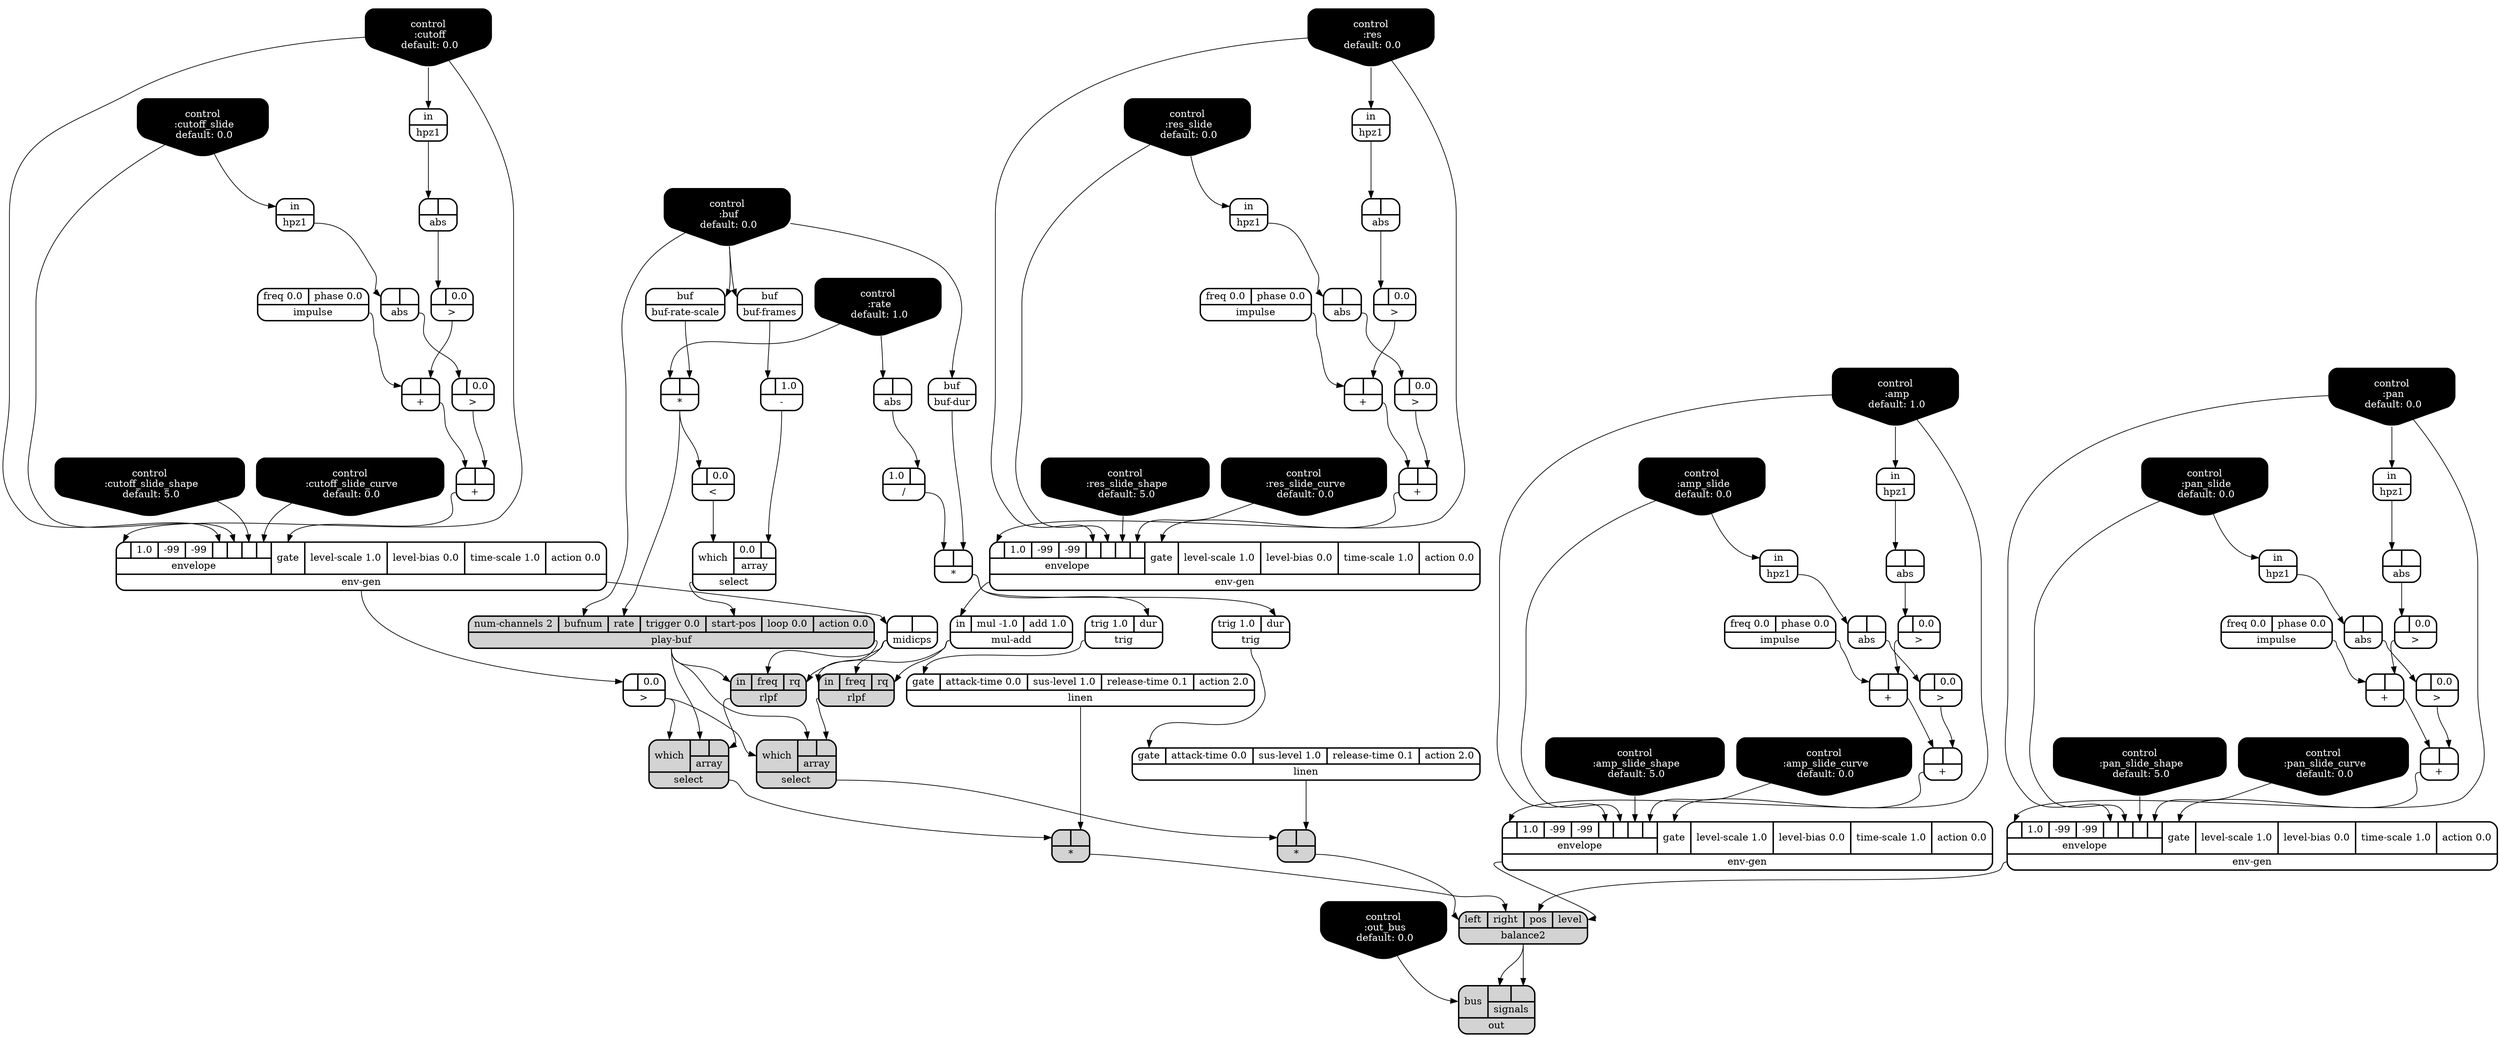 digraph synthdef {
31 [label = "{{ <a> |<b> } |<__UG_NAME__>* }" style="bold, rounded" shape=record rankdir=LR];
42 [label = "{{ <a> |<b> } |<__UG_NAME__>* }" style="bold, rounded" shape=record rankdir=LR];
62 [label = "{{ <a> |<b> } |<__UG_NAME__>* }" style="filled, bold, rounded"  shape=record rankdir=LR];
67 [label = "{{ <a> |<b> } |<__UG_NAME__>* }" style="filled, bold, rounded"  shape=record rankdir=LR];
36 [label = "{{ <a> |<b> } |<__UG_NAME__>+ }" style="bold, rounded" shape=record rankdir=LR];
38 [label = "{{ <a> |<b> } |<__UG_NAME__>+ }" style="bold, rounded" shape=record rankdir=LR];
51 [label = "{{ <a> |<b> } |<__UG_NAME__>+ }" style="bold, rounded" shape=record rankdir=LR];
54 [label = "{{ <a> |<b> } |<__UG_NAME__>+ }" style="bold, rounded" shape=record rankdir=LR];
59 [label = "{{ <a> |<b> } |<__UG_NAME__>+ }" style="bold, rounded" shape=record rankdir=LR];
77 [label = "{{ <a> |<b> } |<__UG_NAME__>+ }" style="bold, rounded" shape=record rankdir=LR];
78 [label = "{{ <a> |<b> } |<__UG_NAME__>+ }" style="bold, rounded" shape=record rankdir=LR];
81 [label = "{{ <a> |<b> } |<__UG_NAME__>+ }" style="bold, rounded" shape=record rankdir=LR];
44 [label = "{{ <a> |<b> 1.0} |<__UG_NAME__>- }" style="bold, rounded" shape=record rankdir=LR];
28 [label = "{{ <a> 1.0|<b> } |<__UG_NAME__>/ }" style="bold, rounded" shape=record rankdir=LR];
43 [label = "{{ <a> |<b> 0.0} |<__UG_NAME__>\< }" style="bold, rounded" shape=record rankdir=LR];
21 [label = "{{ <a> |<b> 0.0} |<__UG_NAME__>\> }" style="bold, rounded" shape=record rankdir=LR];
35 [label = "{{ <a> |<b> 0.0} |<__UG_NAME__>\> }" style="bold, rounded" shape=record rankdir=LR];
37 [label = "{{ <a> |<b> 0.0} |<__UG_NAME__>\> }" style="bold, rounded" shape=record rankdir=LR];
40 [label = "{{ <a> |<b> 0.0} |<__UG_NAME__>\> }" style="bold, rounded" shape=record rankdir=LR];
50 [label = "{{ <a> |<b> 0.0} |<__UG_NAME__>\> }" style="bold, rounded" shape=record rankdir=LR];
53 [label = "{{ <a> |<b> 0.0} |<__UG_NAME__>\> }" style="bold, rounded" shape=record rankdir=LR];
72 [label = "{{ <a> |<b> 0.0} |<__UG_NAME__>\> }" style="bold, rounded" shape=record rankdir=LR];
76 [label = "{{ <a> |<b> 0.0} |<__UG_NAME__>\> }" style="bold, rounded" shape=record rankdir=LR];
80 [label = "{{ <a> |<b> 0.0} |<__UG_NAME__>\> }" style="bold, rounded" shape=record rankdir=LR];
20 [label = "{{ <a> |<b> } |<__UG_NAME__>abs }" style="bold, rounded" shape=record rankdir=LR];
25 [label = "{{ <a> |<b> } |<__UG_NAME__>abs }" style="bold, rounded" shape=record rankdir=LR];
27 [label = "{{ <a> |<b> } |<__UG_NAME__>abs }" style="bold, rounded" shape=record rankdir=LR];
34 [label = "{{ <a> |<b> } |<__UG_NAME__>abs }" style="bold, rounded" shape=record rankdir=LR];
49 [label = "{{ <a> |<b> } |<__UG_NAME__>abs }" style="bold, rounded" shape=record rankdir=LR];
52 [label = "{{ <a> |<b> } |<__UG_NAME__>abs }" style="bold, rounded" shape=record rankdir=LR];
69 [label = "{{ <a> |<b> } |<__UG_NAME__>abs }" style="bold, rounded" shape=record rankdir=LR];
71 [label = "{{ <a> |<b> } |<__UG_NAME__>abs }" style="bold, rounded" shape=record rankdir=LR];
75 [label = "{{ <a> |<b> } |<__UG_NAME__>abs }" style="bold, rounded" shape=record rankdir=LR];
83 [label = "{{ <left> left|<right> right|<pos> pos|<level> level} |<__UG_NAME__>balance2 }" style="filled, bold, rounded"  shape=record rankdir=LR];
30 [label = "{{ <buf> buf} |<__UG_NAME__>buf-dur }" style="bold, rounded" shape=record rankdir=LR];
24 [label = "{{ <buf> buf} |<__UG_NAME__>buf-frames }" style="bold, rounded" shape=record rankdir=LR];
41 [label = "{{ <buf> buf} |<__UG_NAME__>buf-rate-scale }" style="bold, rounded" shape=record rankdir=LR];
0 [label = "control
 :buf
 default: 0.0" shape=invhouse style="rounded, filled, bold" fillcolor=black fontcolor=white ]; 
1 [label = "control
 :amp
 default: 1.0" shape=invhouse style="rounded, filled, bold" fillcolor=black fontcolor=white ]; 
2 [label = "control
 :amp_slide
 default: 0.0" shape=invhouse style="rounded, filled, bold" fillcolor=black fontcolor=white ]; 
3 [label = "control
 :amp_slide_shape
 default: 5.0" shape=invhouse style="rounded, filled, bold" fillcolor=black fontcolor=white ]; 
4 [label = "control
 :amp_slide_curve
 default: 0.0" shape=invhouse style="rounded, filled, bold" fillcolor=black fontcolor=white ]; 
5 [label = "control
 :pan
 default: 0.0" shape=invhouse style="rounded, filled, bold" fillcolor=black fontcolor=white ]; 
6 [label = "control
 :pan_slide
 default: 0.0" shape=invhouse style="rounded, filled, bold" fillcolor=black fontcolor=white ]; 
7 [label = "control
 :pan_slide_shape
 default: 5.0" shape=invhouse style="rounded, filled, bold" fillcolor=black fontcolor=white ]; 
8 [label = "control
 :pan_slide_curve
 default: 0.0" shape=invhouse style="rounded, filled, bold" fillcolor=black fontcolor=white ]; 
9 [label = "control
 :cutoff
 default: 0.0" shape=invhouse style="rounded, filled, bold" fillcolor=black fontcolor=white ]; 
10 [label = "control
 :cutoff_slide
 default: 0.0" shape=invhouse style="rounded, filled, bold" fillcolor=black fontcolor=white ]; 
11 [label = "control
 :cutoff_slide_shape
 default: 5.0" shape=invhouse style="rounded, filled, bold" fillcolor=black fontcolor=white ]; 
12 [label = "control
 :cutoff_slide_curve
 default: 0.0" shape=invhouse style="rounded, filled, bold" fillcolor=black fontcolor=white ]; 
13 [label = "control
 :res
 default: 0.0" shape=invhouse style="rounded, filled, bold" fillcolor=black fontcolor=white ]; 
14 [label = "control
 :res_slide
 default: 0.0" shape=invhouse style="rounded, filled, bold" fillcolor=black fontcolor=white ]; 
15 [label = "control
 :res_slide_shape
 default: 5.0" shape=invhouse style="rounded, filled, bold" fillcolor=black fontcolor=white ]; 
16 [label = "control
 :res_slide_curve
 default: 0.0" shape=invhouse style="rounded, filled, bold" fillcolor=black fontcolor=white ]; 
17 [label = "control
 :rate
 default: 1.0" shape=invhouse style="rounded, filled, bold" fillcolor=black fontcolor=white ]; 
18 [label = "control
 :out_bus
 default: 0.0" shape=invhouse style="rounded, filled, bold" fillcolor=black fontcolor=white ]; 
39 [label = "{{ {{<envelope___control___0>|1.0|-99|-99|<envelope___control___4>|<envelope___control___5>|<envelope___control___6>|<envelope___control___7>}|envelope}|<gate> gate|<level____scale> level-scale 1.0|<level____bias> level-bias 0.0|<time____scale> time-scale 1.0|<action> action 0.0} |<__UG_NAME__>env-gen }" style="bold, rounded" shape=record rankdir=LR];
55 [label = "{{ {{<envelope___control___0>|1.0|-99|-99|<envelope___control___4>|<envelope___control___5>|<envelope___control___6>|<envelope___control___7>}|envelope}|<gate> gate|<level____scale> level-scale 1.0|<level____bias> level-bias 0.0|<time____scale> time-scale 1.0|<action> action 0.0} |<__UG_NAME__>env-gen }" style="bold, rounded" shape=record rankdir=LR];
79 [label = "{{ {{<envelope___control___0>|1.0|-99|-99|<envelope___control___4>|<envelope___control___5>|<envelope___control___6>|<envelope___control___7>}|envelope}|<gate> gate|<level____scale> level-scale 1.0|<level____bias> level-bias 0.0|<time____scale> time-scale 1.0|<action> action 0.0} |<__UG_NAME__>env-gen }" style="bold, rounded" shape=record rankdir=LR];
82 [label = "{{ {{<envelope___control___0>|1.0|-99|-99|<envelope___control___4>|<envelope___control___5>|<envelope___control___6>|<envelope___control___7>}|envelope}|<gate> gate|<level____scale> level-scale 1.0|<level____bias> level-bias 0.0|<time____scale> time-scale 1.0|<action> action 0.0} |<__UG_NAME__>env-gen }" style="bold, rounded" shape=record rankdir=LR];
19 [label = "{{ <in> in} |<__UG_NAME__>hpz1 }" style="bold, rounded" shape=record rankdir=LR];
22 [label = "{{ <in> in} |<__UG_NAME__>hpz1 }" style="bold, rounded" shape=record rankdir=LR];
23 [label = "{{ <in> in} |<__UG_NAME__>hpz1 }" style="bold, rounded" shape=record rankdir=LR];
33 [label = "{{ <in> in} |<__UG_NAME__>hpz1 }" style="bold, rounded" shape=record rankdir=LR];
48 [label = "{{ <in> in} |<__UG_NAME__>hpz1 }" style="bold, rounded" shape=record rankdir=LR];
68 [label = "{{ <in> in} |<__UG_NAME__>hpz1 }" style="bold, rounded" shape=record rankdir=LR];
70 [label = "{{ <in> in} |<__UG_NAME__>hpz1 }" style="bold, rounded" shape=record rankdir=LR];
74 [label = "{{ <in> in} |<__UG_NAME__>hpz1 }" style="bold, rounded" shape=record rankdir=LR];
26 [label = "{{ <freq> freq 0.0|<phase> phase 0.0} |<__UG_NAME__>impulse }" style="bold, rounded" shape=record rankdir=LR];
29 [label = "{{ <freq> freq 0.0|<phase> phase 0.0} |<__UG_NAME__>impulse }" style="bold, rounded" shape=record rankdir=LR];
32 [label = "{{ <freq> freq 0.0|<phase> phase 0.0} |<__UG_NAME__>impulse }" style="bold, rounded" shape=record rankdir=LR];
73 [label = "{{ <freq> freq 0.0|<phase> phase 0.0} |<__UG_NAME__>impulse }" style="bold, rounded" shape=record rankdir=LR];
61 [label = "{{ <gate> gate|<attack____time> attack-time 0.0|<sus____level> sus-level 1.0|<release____time> release-time 0.1|<action> action 2.0} |<__UG_NAME__>linen }" style="bold, rounded" shape=record rankdir=LR];
66 [label = "{{ <gate> gate|<attack____time> attack-time 0.0|<sus____level> sus-level 1.0|<release____time> release-time 0.1|<action> action 2.0} |<__UG_NAME__>linen }" style="bold, rounded" shape=record rankdir=LR];
47 [label = "{{ <a> |<b> } |<__UG_NAME__>midicps }" style="bold, rounded" shape=record rankdir=LR];
56 [label = "{{ <in> in|<mul> mul -1.0|<add> add 1.0} |<__UG_NAME__>mul-add }" style="bold, rounded" shape=record rankdir=LR];
84 [label = "{{ <bus> bus|{{<signals___balance2___0>|<signals___balance2___1>}|signals}} |<__UG_NAME__>out }" style="filled, bold, rounded"  shape=record rankdir=LR];
46 [label = "{{ <num____channels> num-channels 2|<bufnum> bufnum|<rate> rate|<trigger> trigger 0.0|<start____pos> start-pos|<loop> loop 0.0|<action> action 0.0} |<__UG_NAME__>play-buf }" style="filled, bold, rounded"  shape=record rankdir=LR];
57 [label = "{{ <in> in|<freq> freq|<rq> rq} |<__UG_NAME__>rlpf }" style="filled, bold, rounded"  shape=record rankdir=LR];
63 [label = "{{ <in> in|<freq> freq|<rq> rq} |<__UG_NAME__>rlpf }" style="filled, bold, rounded"  shape=record rankdir=LR];
45 [label = "{{ <which> which|{{0.0|<array___binary____op____u____gen___1>}|array}} |<__UG_NAME__>select }" style="bold, rounded" shape=record rankdir=LR];
58 [label = "{{ <which> which|{{<array___play____buf___0>|<array___rlpf___1>}|array}} |<__UG_NAME__>select }" style="filled, bold, rounded"  shape=record rankdir=LR];
64 [label = "{{ <which> which|{{<array___play____buf___0>|<array___rlpf___1>}|array}} |<__UG_NAME__>select }" style="filled, bold, rounded"  shape=record rankdir=LR];
60 [label = "{{ <trig> trig 1.0|<dur> dur} |<__UG_NAME__>trig }" style="bold, rounded" shape=record rankdir=LR];
65 [label = "{{ <trig> trig 1.0|<dur> dur} |<__UG_NAME__>trig }" style="bold, rounded" shape=record rankdir=LR];

30:__UG_NAME__ -> 31:b ;
28:__UG_NAME__ -> 31:a ;
41:__UG_NAME__ -> 42:b ;
17:__UG_NAME__ -> 42:a ;
61:__UG_NAME__ -> 62:b ;
58:__UG_NAME__ -> 62:a ;
66:__UG_NAME__ -> 67:b ;
64:__UG_NAME__ -> 67:a ;
35:__UG_NAME__ -> 36:b ;
32:__UG_NAME__ -> 36:a ;
37:__UG_NAME__ -> 38:b ;
36:__UG_NAME__ -> 38:a ;
50:__UG_NAME__ -> 51:b ;
26:__UG_NAME__ -> 51:a ;
53:__UG_NAME__ -> 54:b ;
51:__UG_NAME__ -> 54:a ;
21:__UG_NAME__ -> 59:b ;
29:__UG_NAME__ -> 59:a ;
76:__UG_NAME__ -> 77:b ;
73:__UG_NAME__ -> 77:a ;
72:__UG_NAME__ -> 78:b ;
77:__UG_NAME__ -> 78:a ;
80:__UG_NAME__ -> 81:b ;
59:__UG_NAME__ -> 81:a ;
24:__UG_NAME__ -> 44:a ;
27:__UG_NAME__ -> 28:b ;
42:__UG_NAME__ -> 43:a ;
20:__UG_NAME__ -> 21:a ;
34:__UG_NAME__ -> 35:a ;
25:__UG_NAME__ -> 37:a ;
39:__UG_NAME__ -> 40:a ;
49:__UG_NAME__ -> 50:a ;
52:__UG_NAME__ -> 53:a ;
71:__UG_NAME__ -> 72:a ;
75:__UG_NAME__ -> 76:a ;
69:__UG_NAME__ -> 80:a ;
19:__UG_NAME__ -> 20:a ;
22:__UG_NAME__ -> 25:a ;
17:__UG_NAME__ -> 27:a ;
33:__UG_NAME__ -> 34:a ;
48:__UG_NAME__ -> 49:a ;
23:__UG_NAME__ -> 52:a ;
68:__UG_NAME__ -> 69:a ;
70:__UG_NAME__ -> 71:a ;
74:__UG_NAME__ -> 75:a ;
82:__UG_NAME__ -> 83:level ;
79:__UG_NAME__ -> 83:pos ;
67:__UG_NAME__ -> 83:right ;
62:__UG_NAME__ -> 83:left ;
0:__UG_NAME__ -> 30:buf ;
0:__UG_NAME__ -> 24:buf ;
0:__UG_NAME__ -> 41:buf ;
38:__UG_NAME__ -> 39:gate ;
9:__UG_NAME__ -> 39:envelope___control___0 ;
9:__UG_NAME__ -> 39:envelope___control___4 ;
10:__UG_NAME__ -> 39:envelope___control___5 ;
11:__UG_NAME__ -> 39:envelope___control___6 ;
12:__UG_NAME__ -> 39:envelope___control___7 ;
54:__UG_NAME__ -> 55:gate ;
13:__UG_NAME__ -> 55:envelope___control___0 ;
13:__UG_NAME__ -> 55:envelope___control___4 ;
14:__UG_NAME__ -> 55:envelope___control___5 ;
15:__UG_NAME__ -> 55:envelope___control___6 ;
16:__UG_NAME__ -> 55:envelope___control___7 ;
78:__UG_NAME__ -> 79:gate ;
5:__UG_NAME__ -> 79:envelope___control___0 ;
5:__UG_NAME__ -> 79:envelope___control___4 ;
6:__UG_NAME__ -> 79:envelope___control___5 ;
7:__UG_NAME__ -> 79:envelope___control___6 ;
8:__UG_NAME__ -> 79:envelope___control___7 ;
81:__UG_NAME__ -> 82:gate ;
1:__UG_NAME__ -> 82:envelope___control___0 ;
1:__UG_NAME__ -> 82:envelope___control___4 ;
2:__UG_NAME__ -> 82:envelope___control___5 ;
3:__UG_NAME__ -> 82:envelope___control___6 ;
4:__UG_NAME__ -> 82:envelope___control___7 ;
1:__UG_NAME__ -> 19:in ;
10:__UG_NAME__ -> 22:in ;
14:__UG_NAME__ -> 23:in ;
9:__UG_NAME__ -> 33:in ;
13:__UG_NAME__ -> 48:in ;
2:__UG_NAME__ -> 68:in ;
6:__UG_NAME__ -> 70:in ;
5:__UG_NAME__ -> 74:in ;
60:__UG_NAME__ -> 61:gate ;
65:__UG_NAME__ -> 66:gate ;
39:__UG_NAME__ -> 47:a ;
55:__UG_NAME__ -> 56:in ;
83:__UG_NAME__ -> 84:signals___balance2___0 ;
83:__UG_NAME__ -> 84:signals___balance2___1 ;
18:__UG_NAME__ -> 84:bus ;
45:__UG_NAME__ -> 46:start____pos ;
42:__UG_NAME__ -> 46:rate ;
0:__UG_NAME__ -> 46:bufnum ;
56:__UG_NAME__ -> 57:rq ;
47:__UG_NAME__ -> 57:freq ;
46:__UG_NAME__ -> 57:in ;
56:__UG_NAME__ -> 63:rq ;
47:__UG_NAME__ -> 63:freq ;
46:__UG_NAME__ -> 63:in ;
44:__UG_NAME__ -> 45:array___binary____op____u____gen___1 ;
43:__UG_NAME__ -> 45:which ;
46:__UG_NAME__ -> 58:array___play____buf___0 ;
57:__UG_NAME__ -> 58:array___rlpf___1 ;
40:__UG_NAME__ -> 58:which ;
46:__UG_NAME__ -> 64:array___play____buf___0 ;
63:__UG_NAME__ -> 64:array___rlpf___1 ;
40:__UG_NAME__ -> 64:which ;
31:__UG_NAME__ -> 60:dur ;
31:__UG_NAME__ -> 65:dur ;

}